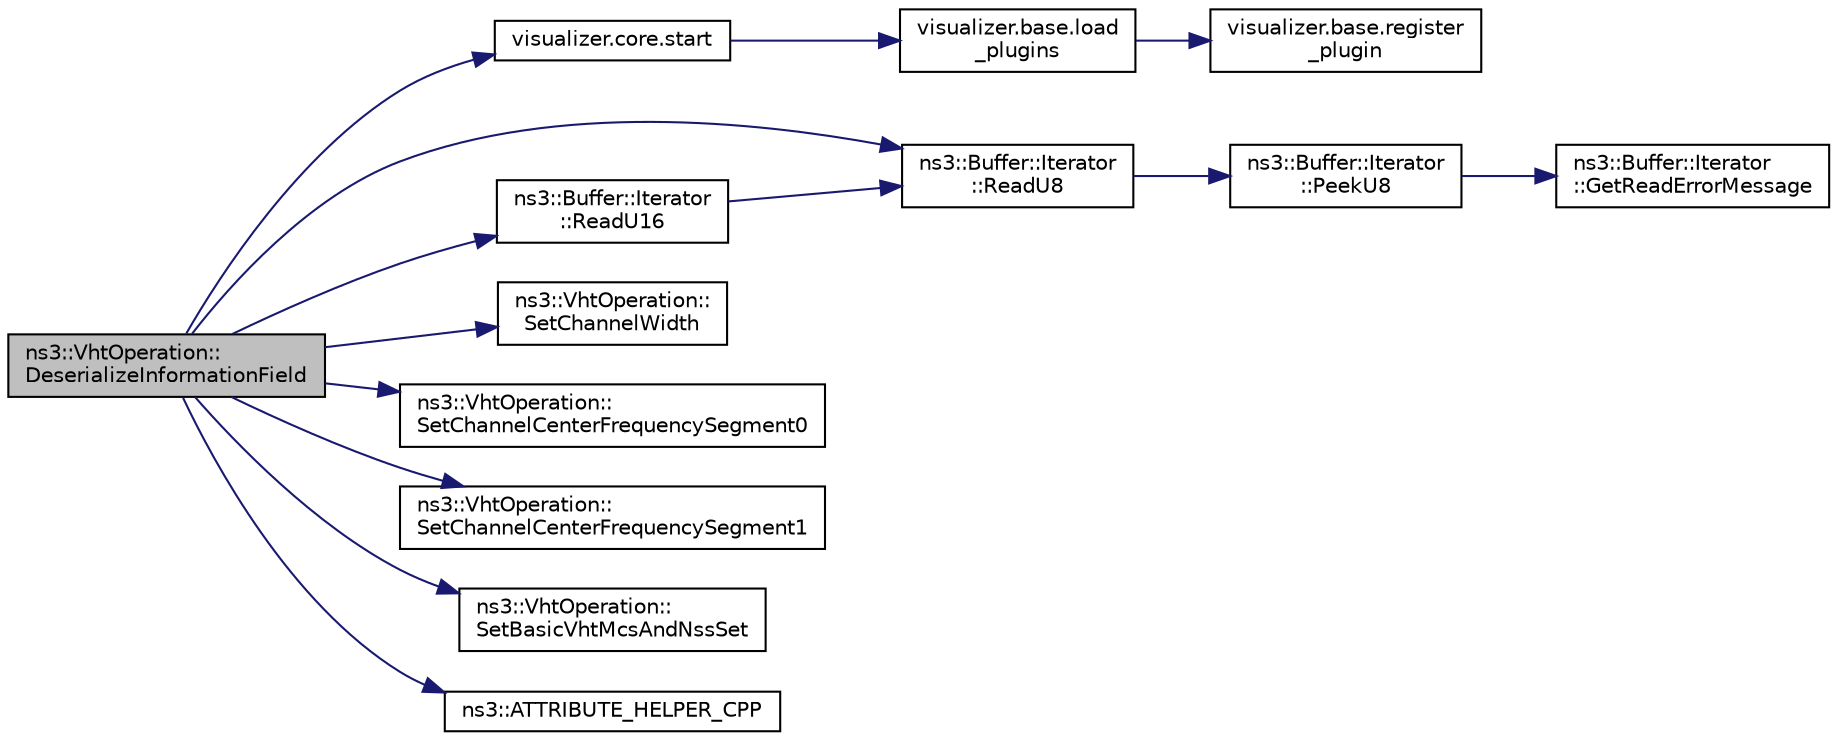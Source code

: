 digraph "ns3::VhtOperation::DeserializeInformationField"
{
  edge [fontname="Helvetica",fontsize="10",labelfontname="Helvetica",labelfontsize="10"];
  node [fontname="Helvetica",fontsize="10",shape=record];
  rankdir="LR";
  Node1 [label="ns3::VhtOperation::\lDeserializeInformationField",height=0.2,width=0.4,color="black", fillcolor="grey75", style="filled", fontcolor="black"];
  Node1 -> Node2 [color="midnightblue",fontsize="10",style="solid"];
  Node2 [label="visualizer.core.start",height=0.2,width=0.4,color="black", fillcolor="white", style="filled",URL="$df/d6c/namespacevisualizer_1_1core.html#a2a35e5d8a34af358b508dac8635754e0"];
  Node2 -> Node3 [color="midnightblue",fontsize="10",style="solid"];
  Node3 [label="visualizer.base.load\l_plugins",height=0.2,width=0.4,color="black", fillcolor="white", style="filled",URL="$d4/d39/namespacevisualizer_1_1base.html#ad171497a5ff1afe0a73bedaebf35448f"];
  Node3 -> Node4 [color="midnightblue",fontsize="10",style="solid"];
  Node4 [label="visualizer.base.register\l_plugin",height=0.2,width=0.4,color="black", fillcolor="white", style="filled",URL="$d4/d39/namespacevisualizer_1_1base.html#a6b0ffcff1e17ec4027496f50177e5b9e"];
  Node1 -> Node5 [color="midnightblue",fontsize="10",style="solid"];
  Node5 [label="ns3::Buffer::Iterator\l::ReadU8",height=0.2,width=0.4,color="black", fillcolor="white", style="filled",URL="$d0/daf/classns3_1_1Buffer_1_1Iterator.html#a7d7d5299e27ecf41aef37e315984ad5a"];
  Node5 -> Node6 [color="midnightblue",fontsize="10",style="solid"];
  Node6 [label="ns3::Buffer::Iterator\l::PeekU8",height=0.2,width=0.4,color="black", fillcolor="white", style="filled",URL="$d0/daf/classns3_1_1Buffer_1_1Iterator.html#aeba1e13bebc9775be31e37baf9e75a73"];
  Node6 -> Node7 [color="midnightblue",fontsize="10",style="solid"];
  Node7 [label="ns3::Buffer::Iterator\l::GetReadErrorMessage",height=0.2,width=0.4,color="black", fillcolor="white", style="filled",URL="$d0/daf/classns3_1_1Buffer_1_1Iterator.html#af1bb2180c525be17ffc4cf46ee5f9291",tooltip="Returns an appropriate message indicating a read error. "];
  Node1 -> Node8 [color="midnightblue",fontsize="10",style="solid"];
  Node8 [label="ns3::Buffer::Iterator\l::ReadU16",height=0.2,width=0.4,color="black", fillcolor="white", style="filled",URL="$d0/daf/classns3_1_1Buffer_1_1Iterator.html#a73b0df87d8f3ca52c6c87898d420da13"];
  Node8 -> Node5 [color="midnightblue",fontsize="10",style="solid"];
  Node1 -> Node9 [color="midnightblue",fontsize="10",style="solid"];
  Node9 [label="ns3::VhtOperation::\lSetChannelWidth",height=0.2,width=0.4,color="black", fillcolor="white", style="filled",URL="$d7/d41/classns3_1_1VhtOperation.html#acca344311c17ff702e015de659ab83fb"];
  Node1 -> Node10 [color="midnightblue",fontsize="10",style="solid"];
  Node10 [label="ns3::VhtOperation::\lSetChannelCenterFrequencySegment0",height=0.2,width=0.4,color="black", fillcolor="white", style="filled",URL="$d7/d41/classns3_1_1VhtOperation.html#afd18e87ae7413889800feba8d795a190"];
  Node1 -> Node11 [color="midnightblue",fontsize="10",style="solid"];
  Node11 [label="ns3::VhtOperation::\lSetChannelCenterFrequencySegment1",height=0.2,width=0.4,color="black", fillcolor="white", style="filled",URL="$d7/d41/classns3_1_1VhtOperation.html#ae83b0adf042b8080abaf67a53e9133b2"];
  Node1 -> Node12 [color="midnightblue",fontsize="10",style="solid"];
  Node12 [label="ns3::VhtOperation::\lSetBasicVhtMcsAndNssSet",height=0.2,width=0.4,color="black", fillcolor="white", style="filled",URL="$d7/d41/classns3_1_1VhtOperation.html#abac06245d7ce6f4fde2d2f2221d4ad95"];
  Node1 -> Node13 [color="midnightblue",fontsize="10",style="solid"];
  Node13 [label="ns3::ATTRIBUTE_HELPER_CPP",height=0.2,width=0.4,color="black", fillcolor="white", style="filled",URL="$d7/d2e/namespacens3.html#a52f9a730cf815268f2a2ee1a33788e11"];
}

